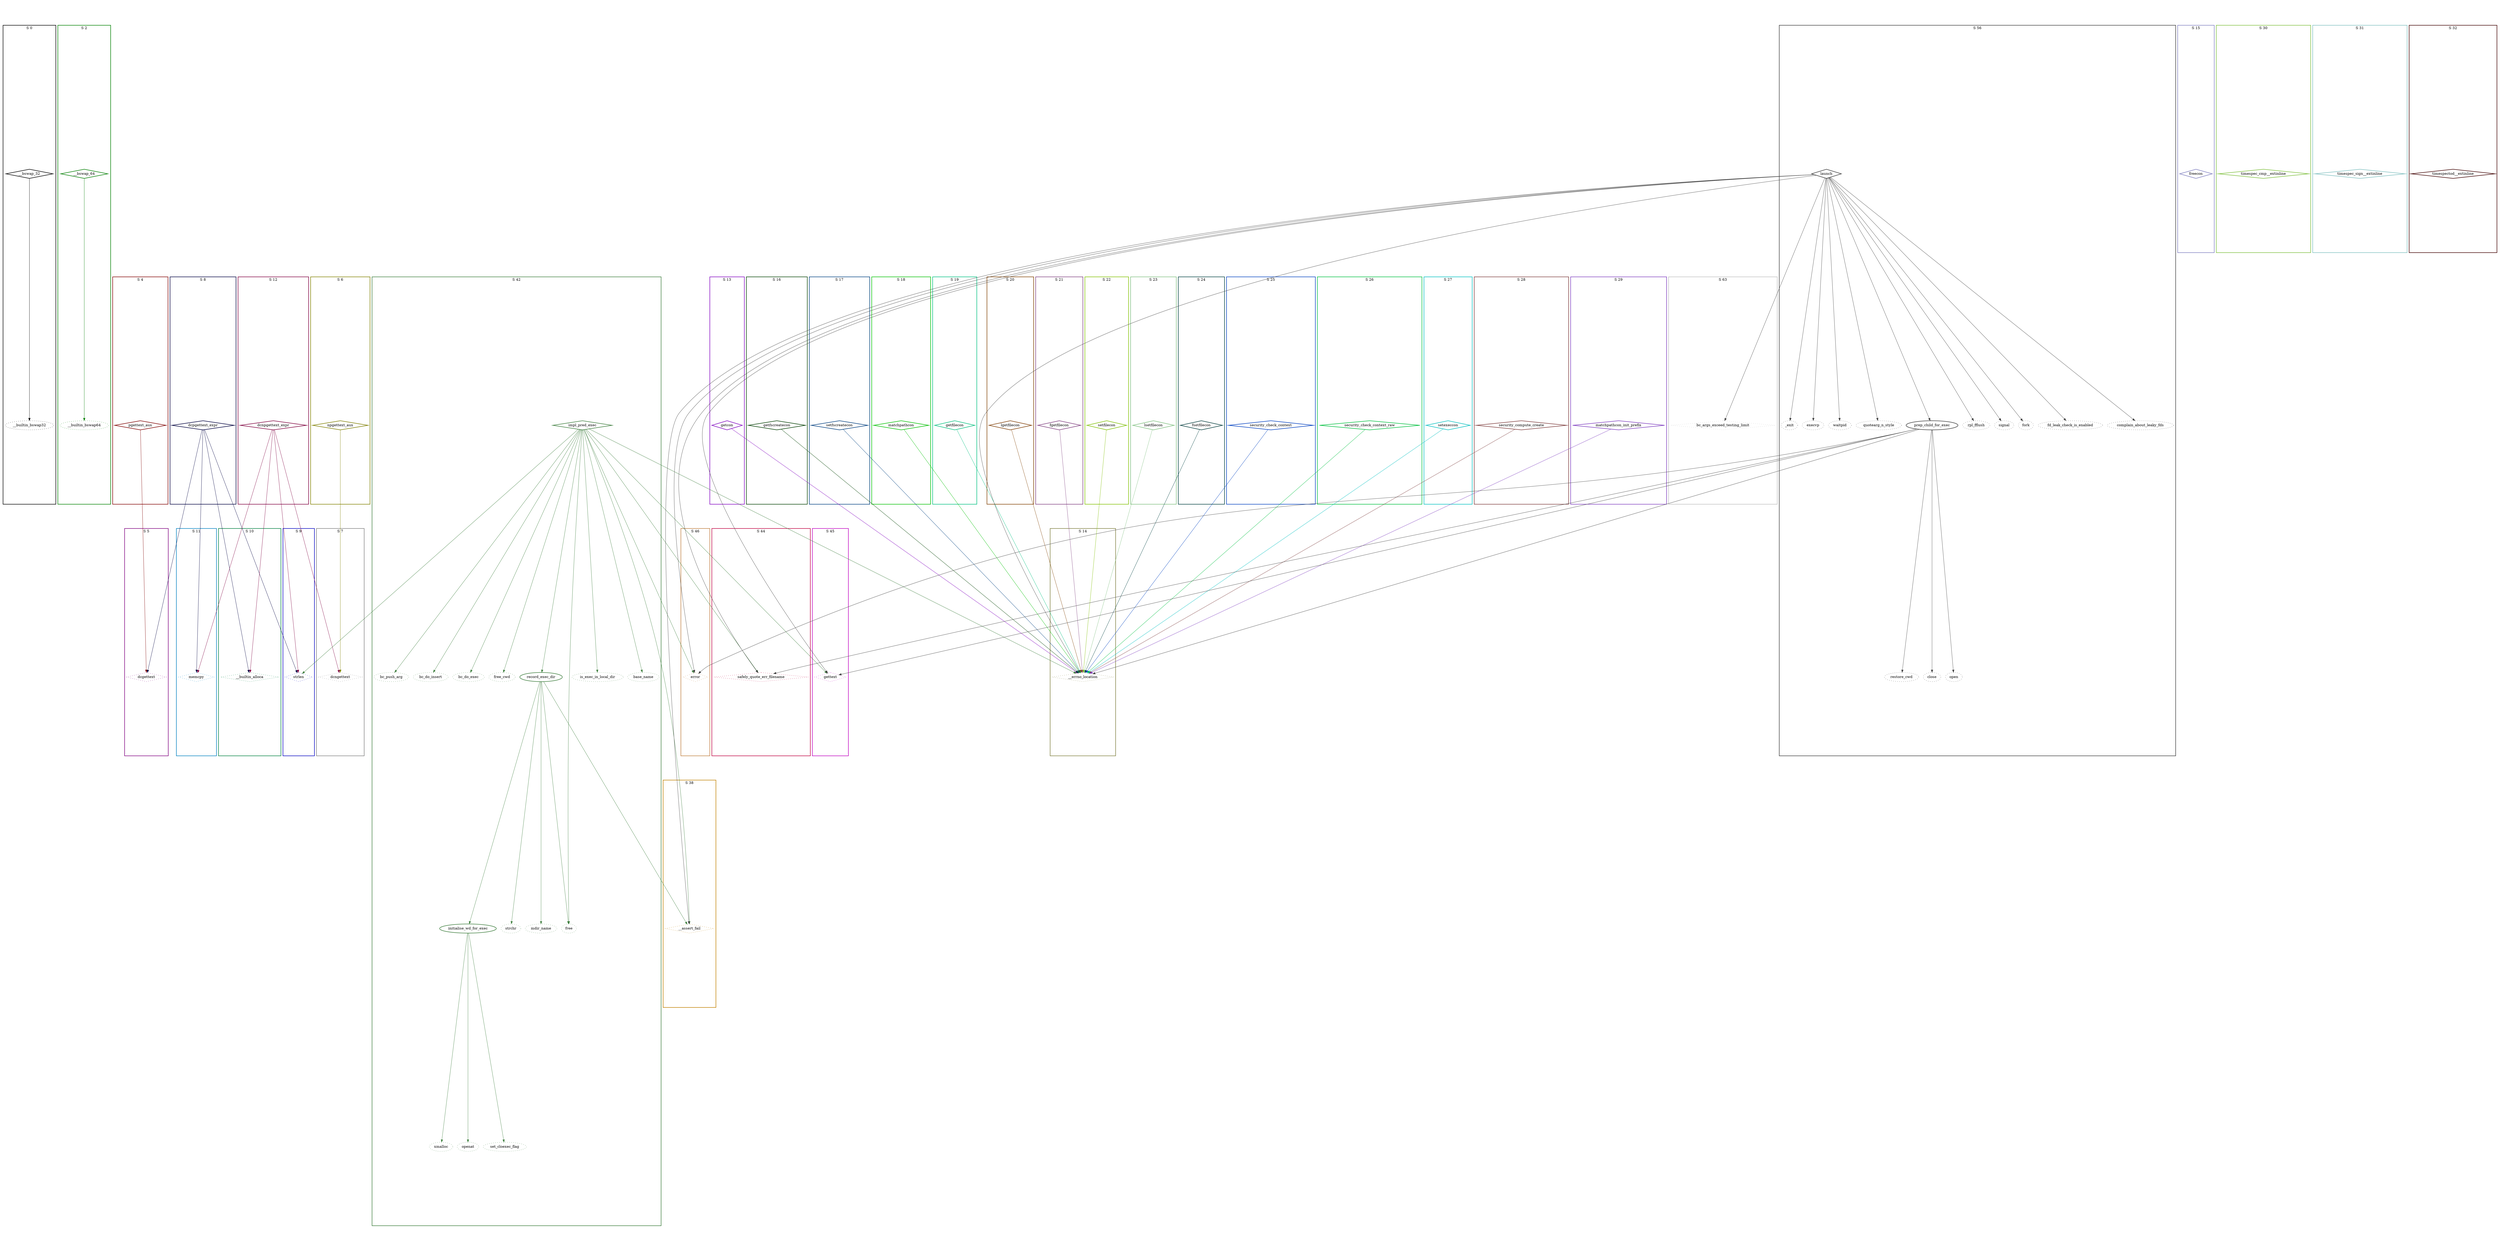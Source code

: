 digraph G {
  ratio=0.500000;
  "UV __bswap_32 (0)" [shape=diamond, label="__bswap_32", color="#000000",
                       style=bold];
  "UV __builtin_bswap32 (1)" [label="__builtin_bswap32", color="#000000",
                              style=dotted];
  "UV __bswap_64 (2)" [shape=diamond, label="__bswap_64", color="#008000",
                       style=bold];
  "UV __builtin_bswap64 (3)" [label="__builtin_bswap64", color="#008000",
                              style=dotted];
  "UV pgettext_aux (4)" [shape=diamond, label="pgettext_aux",
                         color="#800000", style=bold];
  "UV dcgettext (5)" [shape=diamond, label="dcgettext", color="#800080",
                      style=dotted];
  "UV npgettext_aux (6)" [shape=diamond, label="npgettext_aux",
                          color="#808000", style=bold];
  "UV dcngettext (7)" [shape=diamond, label="dcngettext", color="#808080",
                       style=dotted];
  "UV dcpgettext_expr (8)" [shape=diamond, label="dcpgettext_expr",
                            color="#000040", style=bold];
  "UV strlen (9)" [shape=diamond, label="strlen", color="#0000C0",
                   style=dotted];
  "UV __builtin_alloca (10)" [shape=diamond, label="__builtin_alloca",
                              color="#008040", style=dotted];
  "UV memcpy (11)" [shape=diamond, label="memcpy", color="#0080C0",
                    style=dotted];
  "UV dcnpgettext_expr (12)" [shape=diamond, label="dcnpgettext_expr",
                              color="#800040", style=bold];
  "UV getcon (13)" [shape=diamond, label="getcon", color="#8000C0",
                    style=bold];
  "UV __errno_location (14)" [shape=diamond, label="__errno_location",
                              color="#808040", style=dotted];
  "UV freecon (15)" [shape=diamond, label="freecon", color="#8080C0",
                     style=bold];
  "UV getfscreatecon (16)" [shape=diamond, label="getfscreatecon",
                            color="#004000", style=bold];
  "UV setfscreatecon (17)" [shape=diamond, label="setfscreatecon",
                            color="#004080", style=bold];
  "UV matchpathcon (18)" [shape=diamond, label="matchpathcon",
                          color="#00C000", style=bold];
  "UV getfilecon (19)" [shape=diamond, label="getfilecon", color="#00C080",
                        style=bold];
  "UV lgetfilecon (20)" [shape=diamond, label="lgetfilecon", color="#804000",
                         style=bold];
  "UV fgetfilecon (21)" [shape=diamond, label="fgetfilecon", color="#804080",
                         style=bold];
  "UV setfilecon (22)" [shape=diamond, label="setfilecon", color="#80C000",
                        style=bold];
  "UV lsetfilecon (23)" [shape=diamond, label="lsetfilecon", color="#80C080",
                         style=bold];
  "UV fsetfilecon (24)" [shape=diamond, label="fsetfilecon", color="#004040",
                         style=bold];
  "UV security_check_context (25)" [shape=diamond,
                                    label="security_check_context",
                                    color="#0040C0", style=bold];
  "UV security_check_context_raw (26)" [shape=diamond,
                                        label="security_check_context_raw",
                                        color="#00C040", style=bold];
  "UV setexeccon (27)" [shape=diamond, label="setexeccon", color="#00C0C0",
                        style=bold];
  "UV security_compute_create (28)" [shape=diamond,
                                     label="security_compute_create",
                                     color="#804040", style=bold];
  "UV matchpathcon_init_prefix (29)" [shape=diamond,
                                      label="matchpathcon_init_prefix",
                                      color="#8040C0", style=bold];
  "UV timespec_cmp__extinline (30)" [shape=diamond,
                                     label="timespec_cmp__extinline",
                                     color="#80C040", style=bold];
  "UV timespec_sign__extinline (31)" [shape=diamond,
                                      label="timespec_sign__extinline",
                                      color="#80C0C0", style=bold];
  "UV timespectod__extinline (32)" [shape=diamond,
                                    label="timespectod__extinline",
                                    color="#400000", style=bold];
  "UV initialise_wd_for_exec (33)" [label="initialise_wd_for_exec",
                                    color="#408040", style=bold];
  "UV xmalloc (34)" [label="xmalloc", color="#408040", style=dotted];
  "UV openat (35)" [label="openat", color="#408040", style=dotted];
  "UV set_cloexec_flag (36)" [label="set_cloexec_flag", color="#408040",
                              style=dotted];
  "UV record_exec_dir (37)" [label="record_exec_dir", color="#408040",
                             style=bold];
  "UV __assert_fail (38)" [shape=diamond, label="__assert_fail",
                           color="#C08000", style=dotted];
  "UV strchr (39)" [label="strchr", color="#408040", style=dotted];
  "UV mdir_name (40)" [label="mdir_name", color="#408040", style=dotted];
  "UV free (41)" [label="free", color="#408040", style=dotted];
  "UV impl_pred_exec (42)" [shape=diamond, label="impl_pred_exec",
                            color="#408040", style=bold];
  "UV is_exec_in_local_dir (43)" [label="is_exec_in_local_dir",
                                  color="#408040", style=dotted];
  "UV safely_quote_err_filename (44)" [shape=diamond,
                                       label="safely_quote_err_filename",
                                       color="#C00040", style=dotted];
  "UV gettext (45)" [shape=diamond, label="gettext", color="#C000C0",
                     style=dotted];
  "UV error (46)" [shape=diamond, label="error", color="#C08040",
                   style=dotted];
  "UV base_name (47)" [label="base_name", color="#408040", style=dotted];
  "UV bc_push_arg (48)" [label="bc_push_arg", color="#408040", style=dotted];
  "UV bc_do_insert (49)" [label="bc_do_insert", color="#408040", style=dotted];
  "UV bc_do_exec (50)" [label="bc_do_exec", color="#408040", style=dotted];
  "UV free_cwd (51)" [label="free_cwd", color="#408040", style=dotted];
  "UV prep_child_for_exec (52)" [label="prep_child_for_exec",
                                 color="#404040", style=bold];
  "UV close (53)" [label="close", color="#404040", style=dotted];
  "UV open (54)" [label="open", color="#404040", style=dotted];
  "UV restore_cwd (55)" [label="restore_cwd", color="#404040", style=dotted];
  "UV launch (56)" [shape=diamond, label="launch", color="#404040",
                    style=bold];
  "UV rpl_fflush (57)" [label="rpl_fflush", color="#404040", style=dotted];
  "UV signal (58)" [label="signal", color="#404040", style=dotted];
  "UV fork (59)" [label="fork", color="#404040", style=dotted];
  "UV fd_leak_check_is_enabled (60)" [label="fd_leak_check_is_enabled",
                                      color="#404040", style=dotted];
  "UV complain_about_leaky_fds (61)" [label="complain_about_leaky_fds",
                                      color="#404040", style=dotted];
  "UV _exit (62)" [label="_exit", color="#404040", style=dotted];
  "UV bc_args_exceed_testing_limit (63)" [shape=diamond,
                                          label="bc_args_exceed_testing_limit",
                                          color="#C0C0C0", style=dotted];
  "UV execvp (64)" [label="execvp", color="#404040", style=dotted];
  "UV waitpid (65)" [label="waitpid", color="#404040", style=dotted];
  "UV quotearg_n_style (66)" [label="quotearg_n_style", color="#404040",
                              style=dotted];
  
  subgraph cluster_38 { label="S 38";
    color="#C08000";
    style=bold;
    "UV __assert_fail (38)"; };
  subgraph cluster_20 { label="S 20";
    color="#804000";
    style=bold;
    "UV lgetfilecon (20)"; };
  subgraph cluster_56 { label="S 56";
    color="#404040";
    style=bold;
    "UV quotearg_n_style (66)";"UV waitpid (65)";"UV execvp (64)";"UV _exit (62)";"UV complain_about_leaky_fds (61)";"UV fd_leak_check_is_enabled (60)";"UV fork (59)";"UV signal (58)";"UV rpl_fflush (57)";"UV launch (56)";"UV restore_cwd (55)";"UV open (54)";"UV close (53)";"UV prep_child_for_exec (52)"; };
  subgraph cluster_21 { label="S 21";
    color="#804080";
    style=bold;
    "UV fgetfilecon (21)"; };
  subgraph cluster_22 { label="S 22";
    color="#80C000";
    style=bold;
    "UV setfilecon (22)"; };
  subgraph cluster_23 { label="S 23";
    color="#80C080";
    style=bold;
    "UV lsetfilecon (23)"; };
  subgraph cluster_24 { label="S 24";
    color="#004040";
    style=bold;
    "UV fsetfilecon (24)"; };
  subgraph cluster_25 { label="S 25";
    color="#0040C0";
    style=bold;
    "UV security_check_context (25)"; };
  subgraph cluster_26 { label="S 26";
    color="#00C040";
    style=bold;
    "UV security_check_context_raw (26)"; };
  subgraph cluster_27 { label="S 27";
    color="#00C0C0";
    style=bold;
    "UV setexeccon (27)"; };
  subgraph cluster_28 { label="S 28";
    color="#804040";
    style=bold;
    "UV security_compute_create (28)"; };
  subgraph cluster_42 { label="S 42";
    color="#408040";
    style=bold;
    "UV free_cwd (51)";"UV bc_do_exec (50)";"UV bc_do_insert (49)";"UV bc_push_arg (48)";"UV base_name (47)";"UV is_exec_in_local_dir (43)";"UV impl_pred_exec (42)";"UV free (41)";"UV mdir_name (40)";"UV strchr (39)";"UV record_exec_dir (37)";"UV set_cloexec_flag (36)";"UV openat (35)";"UV xmalloc (34)";"UV initialise_wd_for_exec (33)"; };
  subgraph cluster_29 { label="S 29";
    color="#8040C0";
    style=bold;
    "UV matchpathcon_init_prefix (29)"; };
  subgraph cluster_44 { label="S 44";
    color="#C00040";
    style=bold;
    "UV safely_quote_err_filename (44)"; };
  subgraph cluster_0 { label="S 0";
    color="#000000";
    style=bold;
    "UV __builtin_bswap32 (1)";"UV __bswap_32 (0)"; };
  subgraph cluster_45 { label="S 45";
    color="#C000C0";
    style=bold;
    "UV gettext (45)"; };
  subgraph cluster_10 { label="S 10";
    color="#008040";
    style=bold;
    "UV __builtin_alloca (10)"; };
  subgraph cluster_46 { label="S 46";
    color="#C08040";
    style=bold;
    "UV error (46)"; };
  subgraph cluster_2 { label="S 2";
    color="#008000";
    style=bold;
    "UV __builtin_bswap64 (3)";"UV __bswap_64 (2)"; };
  subgraph cluster_11 { label="S 11";
    color="#0080C0";
    style=bold;
    "UV memcpy (11)"; };
  subgraph cluster_12 { label="S 12";
    color="#800040";
    style=bold;
    "UV dcnpgettext_expr (12)"; };
  subgraph cluster_4 { label="S 4";
    color="#800000";
    style=bold;
    "UV pgettext_aux (4)"; };
  subgraph cluster_13 { label="S 13";
    color="#8000C0";
    style=bold;
    "UV getcon (13)"; };
  subgraph cluster_5 { label="S 5";
    color="#800080";
    style=bold;
    "UV dcgettext (5)"; };
  subgraph cluster_14 { label="S 14";
    color="#808040";
    style=bold;
    "UV __errno_location (14)"; };
  subgraph cluster_63 { label="S 63";
    color="#C0C0C0";
    style=bold;
    "UV bc_args_exceed_testing_limit (63)"; };
  subgraph cluster_6 { label="S 6";
    color="#808000";
    style=bold;
    "UV npgettext_aux (6)"; };
  subgraph cluster_15 { label="S 15";
    color="#8080C0";
    style=bold;
    "UV freecon (15)"; };
  subgraph cluster_7 { label="S 7";
    color="#808080";
    style=bold;
    "UV dcngettext (7)"; };
  subgraph cluster_16 { label="S 16";
    color="#004000";
    style=bold;
    "UV getfscreatecon (16)"; };
  subgraph cluster_30 { label="S 30";
    color="#80C040";
    style=bold;
    "UV timespec_cmp__extinline (30)"; };
  subgraph cluster_17 { label="S 17";
    color="#004080";
    style=bold;
    "UV setfscreatecon (17)"; };
  subgraph cluster_8 { label="S 8";
    color="#000040";
    style=bold;
    "UV dcpgettext_expr (8)"; };
  subgraph cluster_31 { label="S 31";
    color="#80C0C0";
    style=bold;
    "UV timespec_sign__extinline (31)"; };
  subgraph cluster_18 { label="S 18";
    color="#00C000";
    style=bold;
    "UV matchpathcon (18)"; };
  subgraph cluster_9 { label="S 9";
    color="#0000C0";
    style=bold;
    "UV strlen (9)"; };
  subgraph cluster_32 { label="S 32";
    color="#400000";
    style=bold;
    "UV timespectod__extinline (32)"; };
  subgraph cluster_19 { label="S 19";
    color="#00C080";
    style=bold;
    "UV getfilecon (19)"; };
  
  "UV __bswap_32 (0)" -> "UV __builtin_bswap32 (1)" [color="#000000"];
  "UV __bswap_64 (2)" -> "UV __builtin_bswap64 (3)" [color="#008000"];
  "UV pgettext_aux (4)" -> "UV dcgettext (5)" [color="#800000"];
  "UV npgettext_aux (6)" -> "UV dcngettext (7)" [color="#808000"];
  "UV dcpgettext_expr (8)" -> "UV dcgettext (5)" [color="#000040"];
  "UV dcpgettext_expr (8)" -> "UV strlen (9)" [color="#000040"];
  "UV dcpgettext_expr (8)" -> "UV __builtin_alloca (10)" [color="#000040"];
  "UV dcpgettext_expr (8)" -> "UV memcpy (11)" [color="#000040"];
  "UV dcnpgettext_expr (12)" -> "UV dcngettext (7)" [color="#800040"];
  "UV dcnpgettext_expr (12)" -> "UV strlen (9)" [color="#800040"];
  "UV dcnpgettext_expr (12)" -> "UV __builtin_alloca (10)" [color="#800040"];
  "UV dcnpgettext_expr (12)" -> "UV memcpy (11)" [color="#800040"];
  "UV getcon (13)" -> "UV __errno_location (14)" [color="#8000C0"];
  "UV getfscreatecon (16)" -> "UV __errno_location (14)" [color="#004000"];
  "UV setfscreatecon (17)" -> "UV __errno_location (14)" [color="#004080"];
  "UV matchpathcon (18)" -> "UV __errno_location (14)" [color="#00C000"];
  "UV getfilecon (19)" -> "UV __errno_location (14)" [color="#00C080"];
  "UV lgetfilecon (20)" -> "UV __errno_location (14)" [color="#804000"];
  "UV fgetfilecon (21)" -> "UV __errno_location (14)" [color="#804080"];
  "UV setfilecon (22)" -> "UV __errno_location (14)" [color="#80C000"];
  "UV lsetfilecon (23)" -> "UV __errno_location (14)" [color="#80C080"];
  "UV fsetfilecon (24)" -> "UV __errno_location (14)" [color="#004040"];
  "UV security_check_context (25)" -> "UV __errno_location (14)" [color="#0040C0"];
  "UV security_check_context_raw (26)" -> "UV __errno_location (14)" [
  color="#00C040"];
  "UV setexeccon (27)" -> "UV __errno_location (14)" [color="#00C0C0"];
  "UV security_compute_create (28)" -> "UV __errno_location (14)" [color="#804040"];
  "UV matchpathcon_init_prefix (29)" -> "UV __errno_location (14)" [color="#8040C0"];
  "UV initialise_wd_for_exec (33)" -> "UV xmalloc (34)" [color="#408040"];
  "UV initialise_wd_for_exec (33)" -> "UV openat (35)" [color="#408040"];
  "UV initialise_wd_for_exec (33)" -> "UV set_cloexec_flag (36)" [color="#408040"];
  "UV record_exec_dir (37)" -> "UV initialise_wd_for_exec (33)" [color="#408040"];
  "UV record_exec_dir (37)" -> "UV __assert_fail (38)" [color="#408040"];
  "UV record_exec_dir (37)" -> "UV strchr (39)" [color="#408040"];
  "UV record_exec_dir (37)" -> "UV mdir_name (40)" [color="#408040"];
  "UV record_exec_dir (37)" -> "UV free (41)" [color="#408040"];
  "UV impl_pred_exec (42)" -> "UV strlen (9)" [color="#408040"];
  "UV impl_pred_exec (42)" -> "UV __errno_location (14)" [color="#408040"];
  "UV impl_pred_exec (42)" -> "UV record_exec_dir (37)" [color="#408040"];
  "UV impl_pred_exec (42)" -> "UV __assert_fail (38)" [color="#408040"];
  "UV impl_pred_exec (42)" -> "UV free (41)" [color="#408040"];
  "UV impl_pred_exec (42)" -> "UV is_exec_in_local_dir (43)" [color="#408040"];
  "UV impl_pred_exec (42)" -> "UV safely_quote_err_filename (44)" [color="#408040"];
  "UV impl_pred_exec (42)" -> "UV gettext (45)" [color="#408040"];
  "UV impl_pred_exec (42)" -> "UV error (46)" [color="#408040"];
  "UV impl_pred_exec (42)" -> "UV base_name (47)" [color="#408040"];
  "UV impl_pred_exec (42)" -> "UV bc_push_arg (48)" [color="#408040"];
  "UV impl_pred_exec (42)" -> "UV bc_do_insert (49)" [color="#408040"];
  "UV impl_pred_exec (42)" -> "UV bc_do_exec (50)" [color="#408040"];
  "UV impl_pred_exec (42)" -> "UV free_cwd (51)" [color="#408040"];
  "UV prep_child_for_exec (52)" -> "UV __errno_location (14)" [color="#404040"];
  "UV prep_child_for_exec (52)" -> "UV safely_quote_err_filename (44)" [
  color="#404040"];
  "UV prep_child_for_exec (52)" -> "UV gettext (45)" [color="#404040"];
  "UV prep_child_for_exec (52)" -> "UV error (46)" [color="#404040"];
  "UV prep_child_for_exec (52)" -> "UV close (53)" [color="#404040"];
  "UV prep_child_for_exec (52)" -> "UV open (54)" [color="#404040"];
  "UV prep_child_for_exec (52)" -> "UV restore_cwd (55)" [color="#404040"];
  "UV launch (56)" -> "UV __errno_location (14)" [color="#404040"];
  "UV launch (56)" -> "UV __assert_fail (38)" [color="#404040"];
  "UV launch (56)" -> "UV safely_quote_err_filename (44)" [color="#404040"];
  "UV launch (56)" -> "UV gettext (45)" [color="#404040"];
  "UV launch (56)" -> "UV error (46)" [color="#404040"];
  "UV launch (56)" -> "UV prep_child_for_exec (52)" [color="#404040"];
  "UV launch (56)" -> "UV rpl_fflush (57)" [color="#404040"];
  "UV launch (56)" -> "UV signal (58)" [color="#404040"];
  "UV launch (56)" -> "UV fork (59)" [color="#404040"];
  "UV launch (56)" -> "UV fd_leak_check_is_enabled (60)" [color="#404040"];
  "UV launch (56)" -> "UV complain_about_leaky_fds (61)" [color="#404040"];
  "UV launch (56)" -> "UV _exit (62)" [color="#404040"];
  "UV launch (56)" -> "UV bc_args_exceed_testing_limit (63)" [color="#404040"];
  "UV launch (56)" -> "UV execvp (64)" [color="#404040"];
  "UV launch (56)" -> "UV waitpid (65)" [color="#404040"];
  "UV launch (56)" -> "UV quotearg_n_style (66)" [color="#404040"];
  
  }